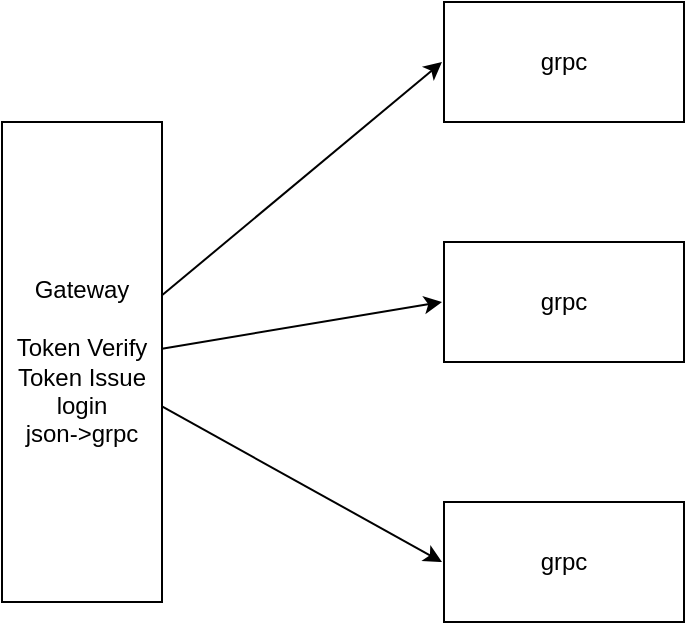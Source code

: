 <mxfile>
    <diagram id="c_i0NHKgeJH9iI5uzjyB" name="Page-1">
        <mxGraphModel dx="990" dy="567" grid="1" gridSize="10" guides="1" tooltips="1" connect="1" arrows="1" fold="1" page="1" pageScale="1" pageWidth="827" pageHeight="1169" math="0" shadow="0">
            <root>
                <mxCell id="0"/>
                <mxCell id="1" parent="0"/>
                <mxCell id="18" style="edgeStyle=none;html=1;" parent="1" source="3" edge="1">
                    <mxGeometry relative="1" as="geometry">
                        <mxPoint x="459" y="80" as="targetPoint"/>
                    </mxGeometry>
                </mxCell>
                <mxCell id="19" style="edgeStyle=none;html=1;entryX=0;entryY=0.5;entryDx=0;entryDy=0;" parent="1" source="3" edge="1">
                    <mxGeometry relative="1" as="geometry">
                        <mxPoint x="459" y="200" as="targetPoint"/>
                    </mxGeometry>
                </mxCell>
                <mxCell id="20" style="edgeStyle=none;html=1;entryX=0;entryY=0.5;entryDx=0;entryDy=0;" parent="1" source="3" edge="1">
                    <mxGeometry relative="1" as="geometry">
                        <mxPoint x="459" y="330" as="targetPoint"/>
                    </mxGeometry>
                </mxCell>
                <mxCell id="3" value="Gateway&lt;br&gt;&lt;br&gt;Token Verify&lt;br&gt;Token Issue&lt;br&gt;login&lt;br&gt;json-&amp;gt;grpc" style="rounded=0;whiteSpace=wrap;html=1;" parent="1" vertex="1">
                    <mxGeometry x="239" y="110" width="80" height="240" as="geometry"/>
                </mxCell>
                <mxCell id="22" value="grpc" style="rounded=0;whiteSpace=wrap;html=1;" vertex="1" parent="1">
                    <mxGeometry x="460" y="300" width="120" height="60" as="geometry"/>
                </mxCell>
                <mxCell id="23" value="grpc" style="rounded=0;whiteSpace=wrap;html=1;" vertex="1" parent="1">
                    <mxGeometry x="460" y="170" width="120" height="60" as="geometry"/>
                </mxCell>
                <mxCell id="24" value="grpc" style="rounded=0;whiteSpace=wrap;html=1;" vertex="1" parent="1">
                    <mxGeometry x="460" y="50" width="120" height="60" as="geometry"/>
                </mxCell>
            </root>
        </mxGraphModel>
    </diagram>
</mxfile>